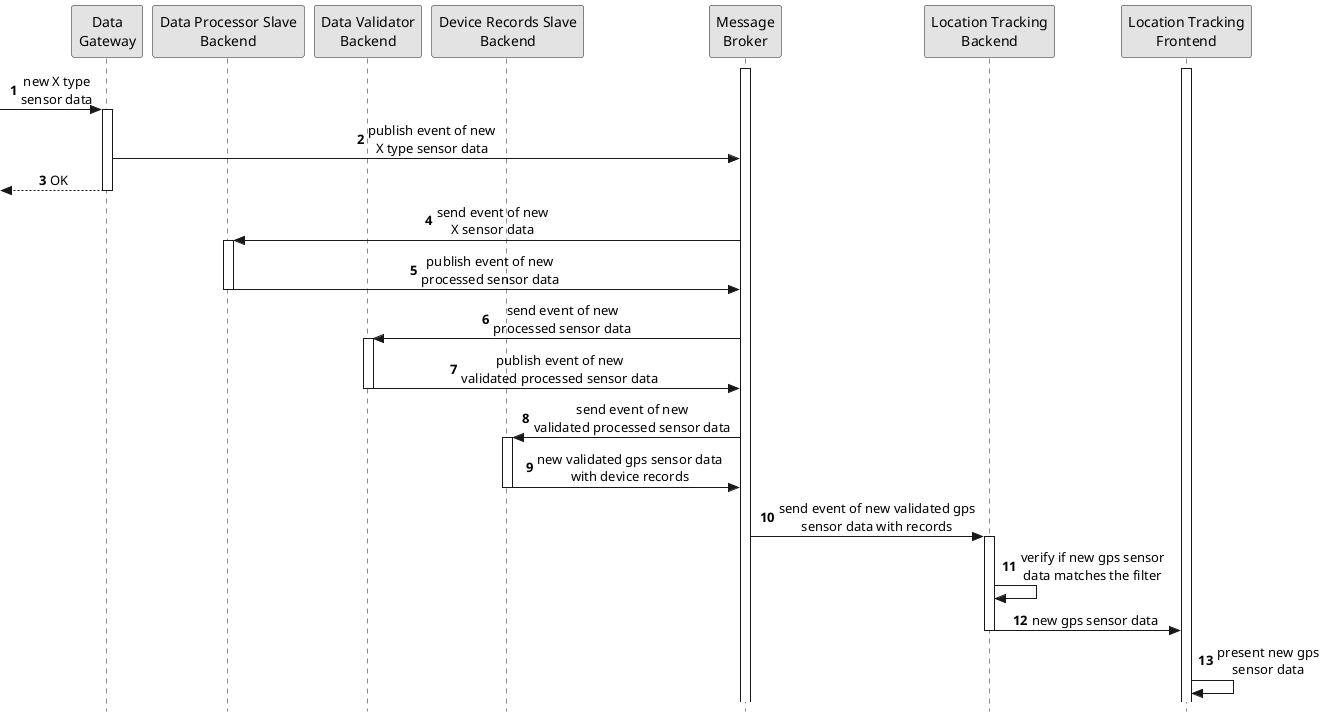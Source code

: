 @startuml process-view-level2-uc02

skinparam Monochrome true
skinparam sequenceMessageAlign center
skinparam style strictuml
hide unlinked

autonumber 1

participant "Data\nGateway" as SDDG
participant "Data Processor Slave\nBackend" as DPSB
participant "Data Validator\nBackend" as DVB
participant "Device Records Slave\nBackend" as DRSB
participant "Message\nBroker" as MB
participant "Location Tracking\nBackend" as LTB
participant "Location Tracking\nFrontend" as LTF

activate MB
activate LTF

-> SDDG : new X type\nsensor data
activate SDDG

SDDG -> MB : publish event of new\nX type sensor data

<-- SDDG : OK
deactivate SDDG

MB -> DPSB : send event of new\nX sensor data
activate DPSB

DPSB -> MB : publish event of new\nprocessed sensor data
deactivate DPSB

MB -> DVB : send event of new\nprocessed sensor data
activate DVB

DVB -> MB : publish event of new\nvalidated processed sensor data
deactivate DVB

MB -> DRSB : send event of new\nvalidated processed sensor data
activate DRSB

DRSB -> MB : new validated gps sensor data\nwith device records
deactivate DRSB

MB -> LTB : send event of new validated gps\nsensor data with records
activate LTB

LTB -> LTB : verify if new gps sensor\ndata matches the filter 
LTB -> LTF : new gps sensor data
deactivate LTB
LTF -> LTF : present new gps\nsensor data

@enduml
